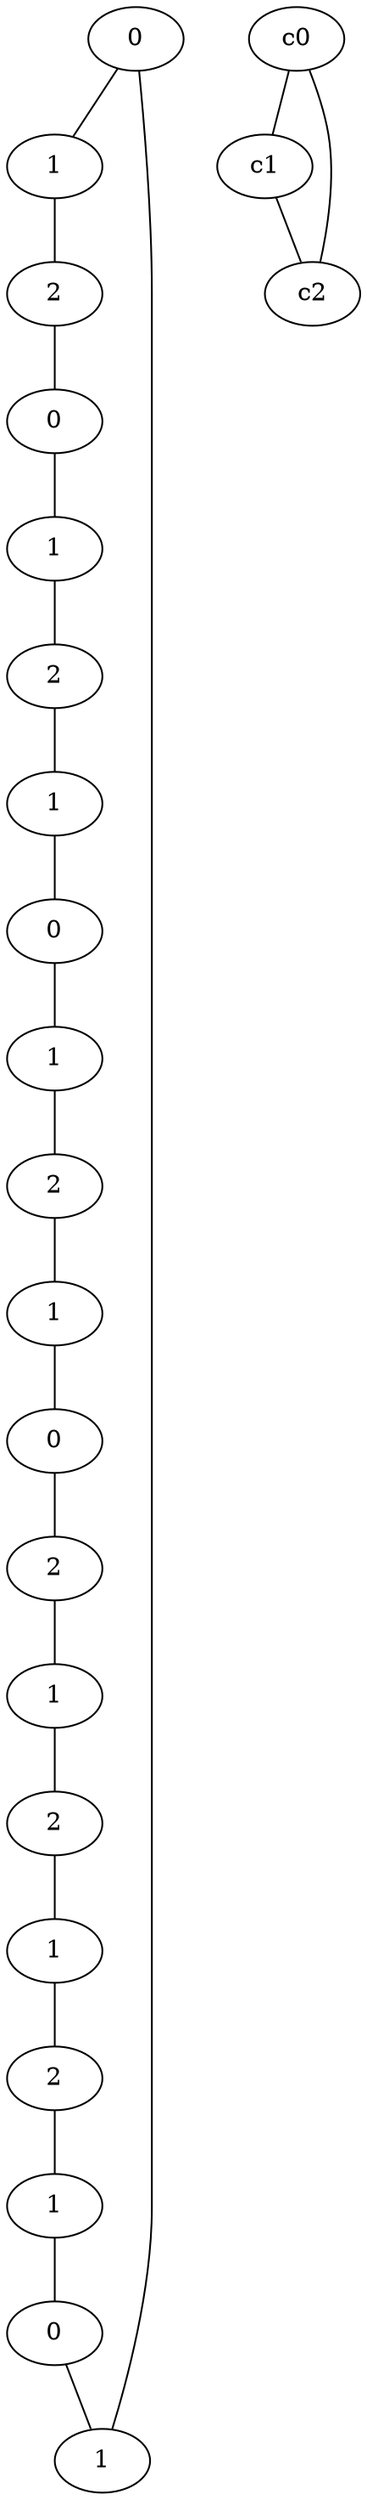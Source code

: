 graph {
a0[label=0];
a1[label=1];
a2[label=2];
a3[label=0];
a4[label=1];
a5[label=2];
a6[label=1];
a7[label=0];
a8[label=1];
a9[label=2];
a10[label=1];
a11[label=0];
a12[label=2];
a13[label=1];
a14[label=2];
a15[label=1];
a16[label=2];
a17[label=1];
a18[label=0];
a19[label=1];
a0 -- a1;
a0 -- a19;
a1 -- a2;
a2 -- a3;
a3 -- a4;
a4 -- a5;
a5 -- a6;
a6 -- a7;
a7 -- a8;
a8 -- a9;
a9 -- a10;
a10 -- a11;
a11 -- a12;
a12 -- a13;
a13 -- a14;
a14 -- a15;
a15 -- a16;
a16 -- a17;
a17 -- a18;
a18 -- a19;
c0 -- c1;
c0 -- c2;
c1 -- c2;
}
